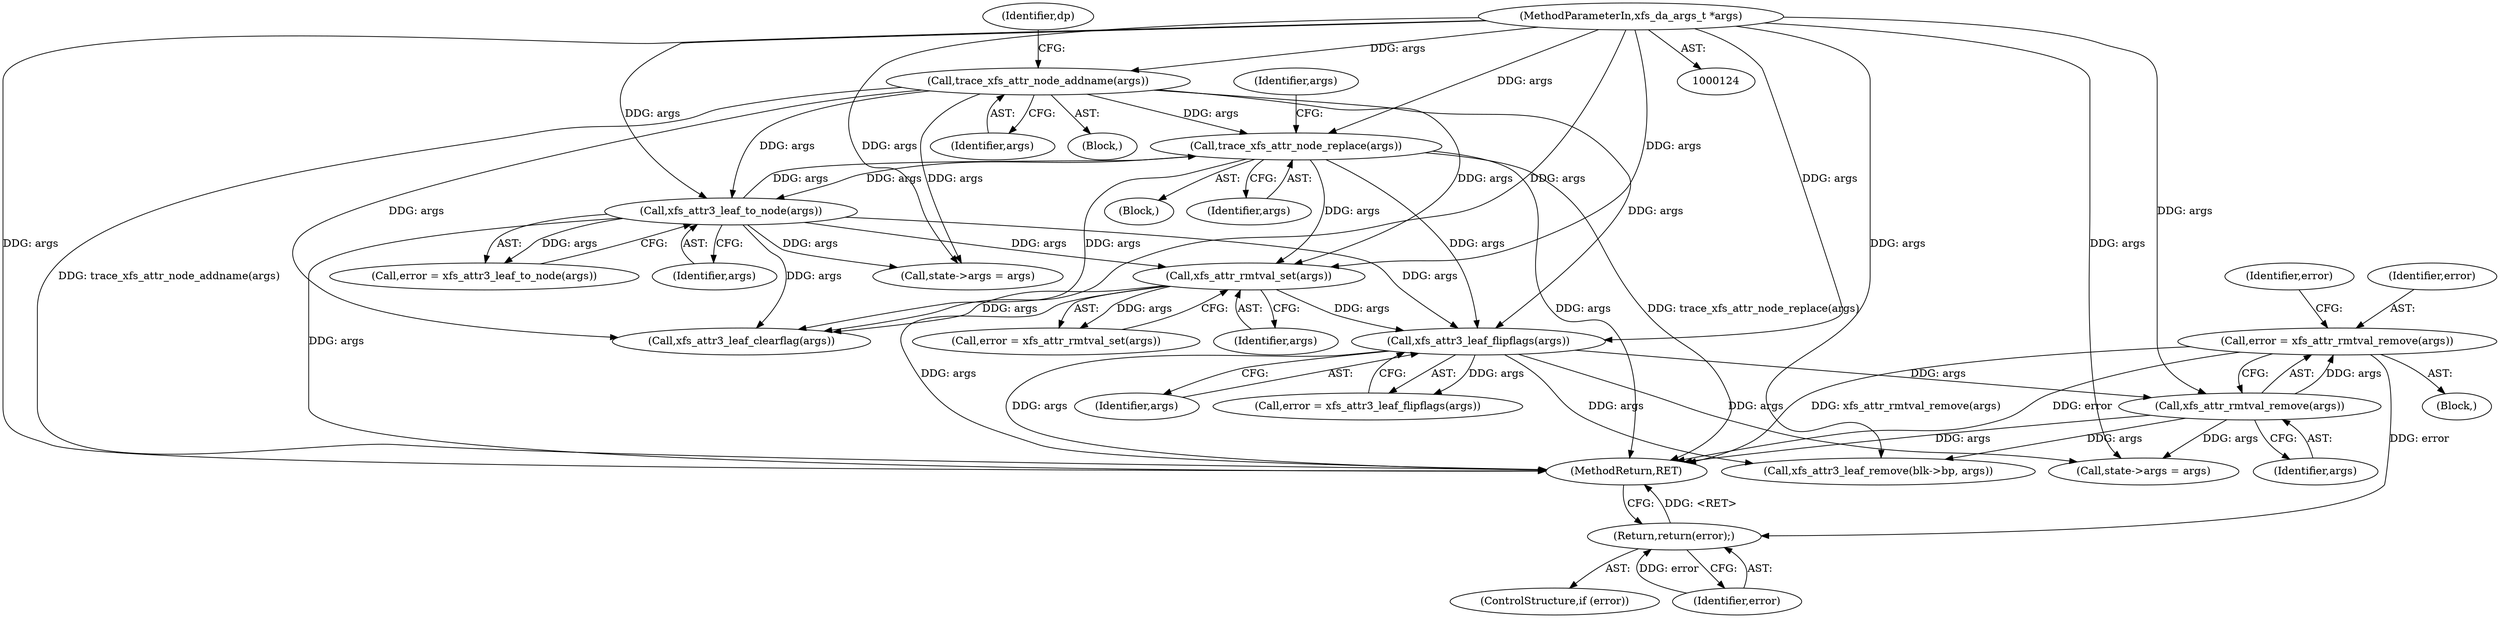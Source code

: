 digraph "0_linux_8275cdd0e7ac550dcce2b3ef6d2fb3b808c1ae59_1@API" {
"1000526" [label="(Call,error = xfs_attr_rmtval_remove(args))"];
"1000528" [label="(Call,xfs_attr_rmtval_remove(args))"];
"1000481" [label="(Call,xfs_attr3_leaf_flipflags(args))"];
"1000236" [label="(Call,trace_xfs_attr_node_replace(args))"];
"1000125" [label="(MethodParameterIn,xfs_da_args_t *args)"];
"1000330" [label="(Call,xfs_attr3_leaf_to_node(args))"];
"1000134" [label="(Call,trace_xfs_attr_node_addname(args))"];
"1000466" [label="(Call,xfs_attr_rmtval_set(args))"];
"1000532" [label="(Return,return(error);)"];
"1000542" [label="(Call,state->args = args)"];
"1000529" [label="(Identifier,args)"];
"1000479" [label="(Call,error = xfs_attr3_leaf_flipflags(args))"];
"1000482" [label="(Identifier,args)"];
"1000466" [label="(Call,xfs_attr_rmtval_set(args))"];
"1000530" [label="(ControlStructure,if (error))"];
"1000125" [label="(MethodParameterIn,xfs_da_args_t *args)"];
"1000464" [label="(Call,error = xfs_attr_rmtval_set(args))"];
"1000237" [label="(Identifier,args)"];
"1000533" [label="(Identifier,error)"];
"1000525" [label="(Block,)"];
"1000526" [label="(Call,error = xfs_attr_rmtval_remove(args))"];
"1000240" [label="(Identifier,args)"];
"1000236" [label="(Call,trace_xfs_attr_node_replace(args))"];
"1000527" [label="(Identifier,error)"];
"1000328" [label="(Call,error = xfs_attr3_leaf_to_node(args))"];
"1000135" [label="(Identifier,args)"];
"1000528" [label="(Call,xfs_attr_rmtval_remove(args))"];
"1000531" [label="(Identifier,error)"];
"1000137" [label="(Identifier,dp)"];
"1000724" [label="(MethodReturn,RET)"];
"1000150" [label="(Call,state->args = args)"];
"1000610" [label="(Call,xfs_attr3_leaf_remove(blk->bp, args))"];
"1000467" [label="(Identifier,args)"];
"1000481" [label="(Call,xfs_attr3_leaf_flipflags(args))"];
"1000532" [label="(Return,return(error);)"];
"1000228" [label="(Block,)"];
"1000134" [label="(Call,trace_xfs_attr_node_addname(args))"];
"1000330" [label="(Call,xfs_attr3_leaf_to_node(args))"];
"1000331" [label="(Identifier,args)"];
"1000126" [label="(Block,)"];
"1000703" [label="(Call,xfs_attr3_leaf_clearflag(args))"];
"1000526" -> "1000525"  [label="AST: "];
"1000526" -> "1000528"  [label="CFG: "];
"1000527" -> "1000526"  [label="AST: "];
"1000528" -> "1000526"  [label="AST: "];
"1000531" -> "1000526"  [label="CFG: "];
"1000526" -> "1000724"  [label="DDG: xfs_attr_rmtval_remove(args)"];
"1000526" -> "1000724"  [label="DDG: error"];
"1000528" -> "1000526"  [label="DDG: args"];
"1000526" -> "1000532"  [label="DDG: error"];
"1000528" -> "1000529"  [label="CFG: "];
"1000529" -> "1000528"  [label="AST: "];
"1000528" -> "1000724"  [label="DDG: args"];
"1000481" -> "1000528"  [label="DDG: args"];
"1000125" -> "1000528"  [label="DDG: args"];
"1000528" -> "1000542"  [label="DDG: args"];
"1000528" -> "1000610"  [label="DDG: args"];
"1000481" -> "1000479"  [label="AST: "];
"1000481" -> "1000482"  [label="CFG: "];
"1000482" -> "1000481"  [label="AST: "];
"1000479" -> "1000481"  [label="CFG: "];
"1000481" -> "1000724"  [label="DDG: args"];
"1000481" -> "1000479"  [label="DDG: args"];
"1000236" -> "1000481"  [label="DDG: args"];
"1000466" -> "1000481"  [label="DDG: args"];
"1000125" -> "1000481"  [label="DDG: args"];
"1000330" -> "1000481"  [label="DDG: args"];
"1000134" -> "1000481"  [label="DDG: args"];
"1000481" -> "1000542"  [label="DDG: args"];
"1000481" -> "1000610"  [label="DDG: args"];
"1000236" -> "1000228"  [label="AST: "];
"1000236" -> "1000237"  [label="CFG: "];
"1000237" -> "1000236"  [label="AST: "];
"1000240" -> "1000236"  [label="CFG: "];
"1000236" -> "1000724"  [label="DDG: args"];
"1000236" -> "1000724"  [label="DDG: trace_xfs_attr_node_replace(args)"];
"1000125" -> "1000236"  [label="DDG: args"];
"1000330" -> "1000236"  [label="DDG: args"];
"1000134" -> "1000236"  [label="DDG: args"];
"1000236" -> "1000330"  [label="DDG: args"];
"1000236" -> "1000466"  [label="DDG: args"];
"1000236" -> "1000703"  [label="DDG: args"];
"1000125" -> "1000124"  [label="AST: "];
"1000125" -> "1000724"  [label="DDG: args"];
"1000125" -> "1000134"  [label="DDG: args"];
"1000125" -> "1000150"  [label="DDG: args"];
"1000125" -> "1000330"  [label="DDG: args"];
"1000125" -> "1000466"  [label="DDG: args"];
"1000125" -> "1000542"  [label="DDG: args"];
"1000125" -> "1000610"  [label="DDG: args"];
"1000125" -> "1000703"  [label="DDG: args"];
"1000330" -> "1000328"  [label="AST: "];
"1000330" -> "1000331"  [label="CFG: "];
"1000331" -> "1000330"  [label="AST: "];
"1000328" -> "1000330"  [label="CFG: "];
"1000330" -> "1000724"  [label="DDG: args"];
"1000330" -> "1000150"  [label="DDG: args"];
"1000330" -> "1000328"  [label="DDG: args"];
"1000134" -> "1000330"  [label="DDG: args"];
"1000330" -> "1000466"  [label="DDG: args"];
"1000330" -> "1000703"  [label="DDG: args"];
"1000134" -> "1000126"  [label="AST: "];
"1000134" -> "1000135"  [label="CFG: "];
"1000135" -> "1000134"  [label="AST: "];
"1000137" -> "1000134"  [label="CFG: "];
"1000134" -> "1000724"  [label="DDG: trace_xfs_attr_node_addname(args)"];
"1000134" -> "1000150"  [label="DDG: args"];
"1000134" -> "1000466"  [label="DDG: args"];
"1000134" -> "1000703"  [label="DDG: args"];
"1000466" -> "1000464"  [label="AST: "];
"1000466" -> "1000467"  [label="CFG: "];
"1000467" -> "1000466"  [label="AST: "];
"1000464" -> "1000466"  [label="CFG: "];
"1000466" -> "1000724"  [label="DDG: args"];
"1000466" -> "1000464"  [label="DDG: args"];
"1000466" -> "1000703"  [label="DDG: args"];
"1000532" -> "1000530"  [label="AST: "];
"1000532" -> "1000533"  [label="CFG: "];
"1000533" -> "1000532"  [label="AST: "];
"1000724" -> "1000532"  [label="CFG: "];
"1000532" -> "1000724"  [label="DDG: <RET>"];
"1000533" -> "1000532"  [label="DDG: error"];
}
